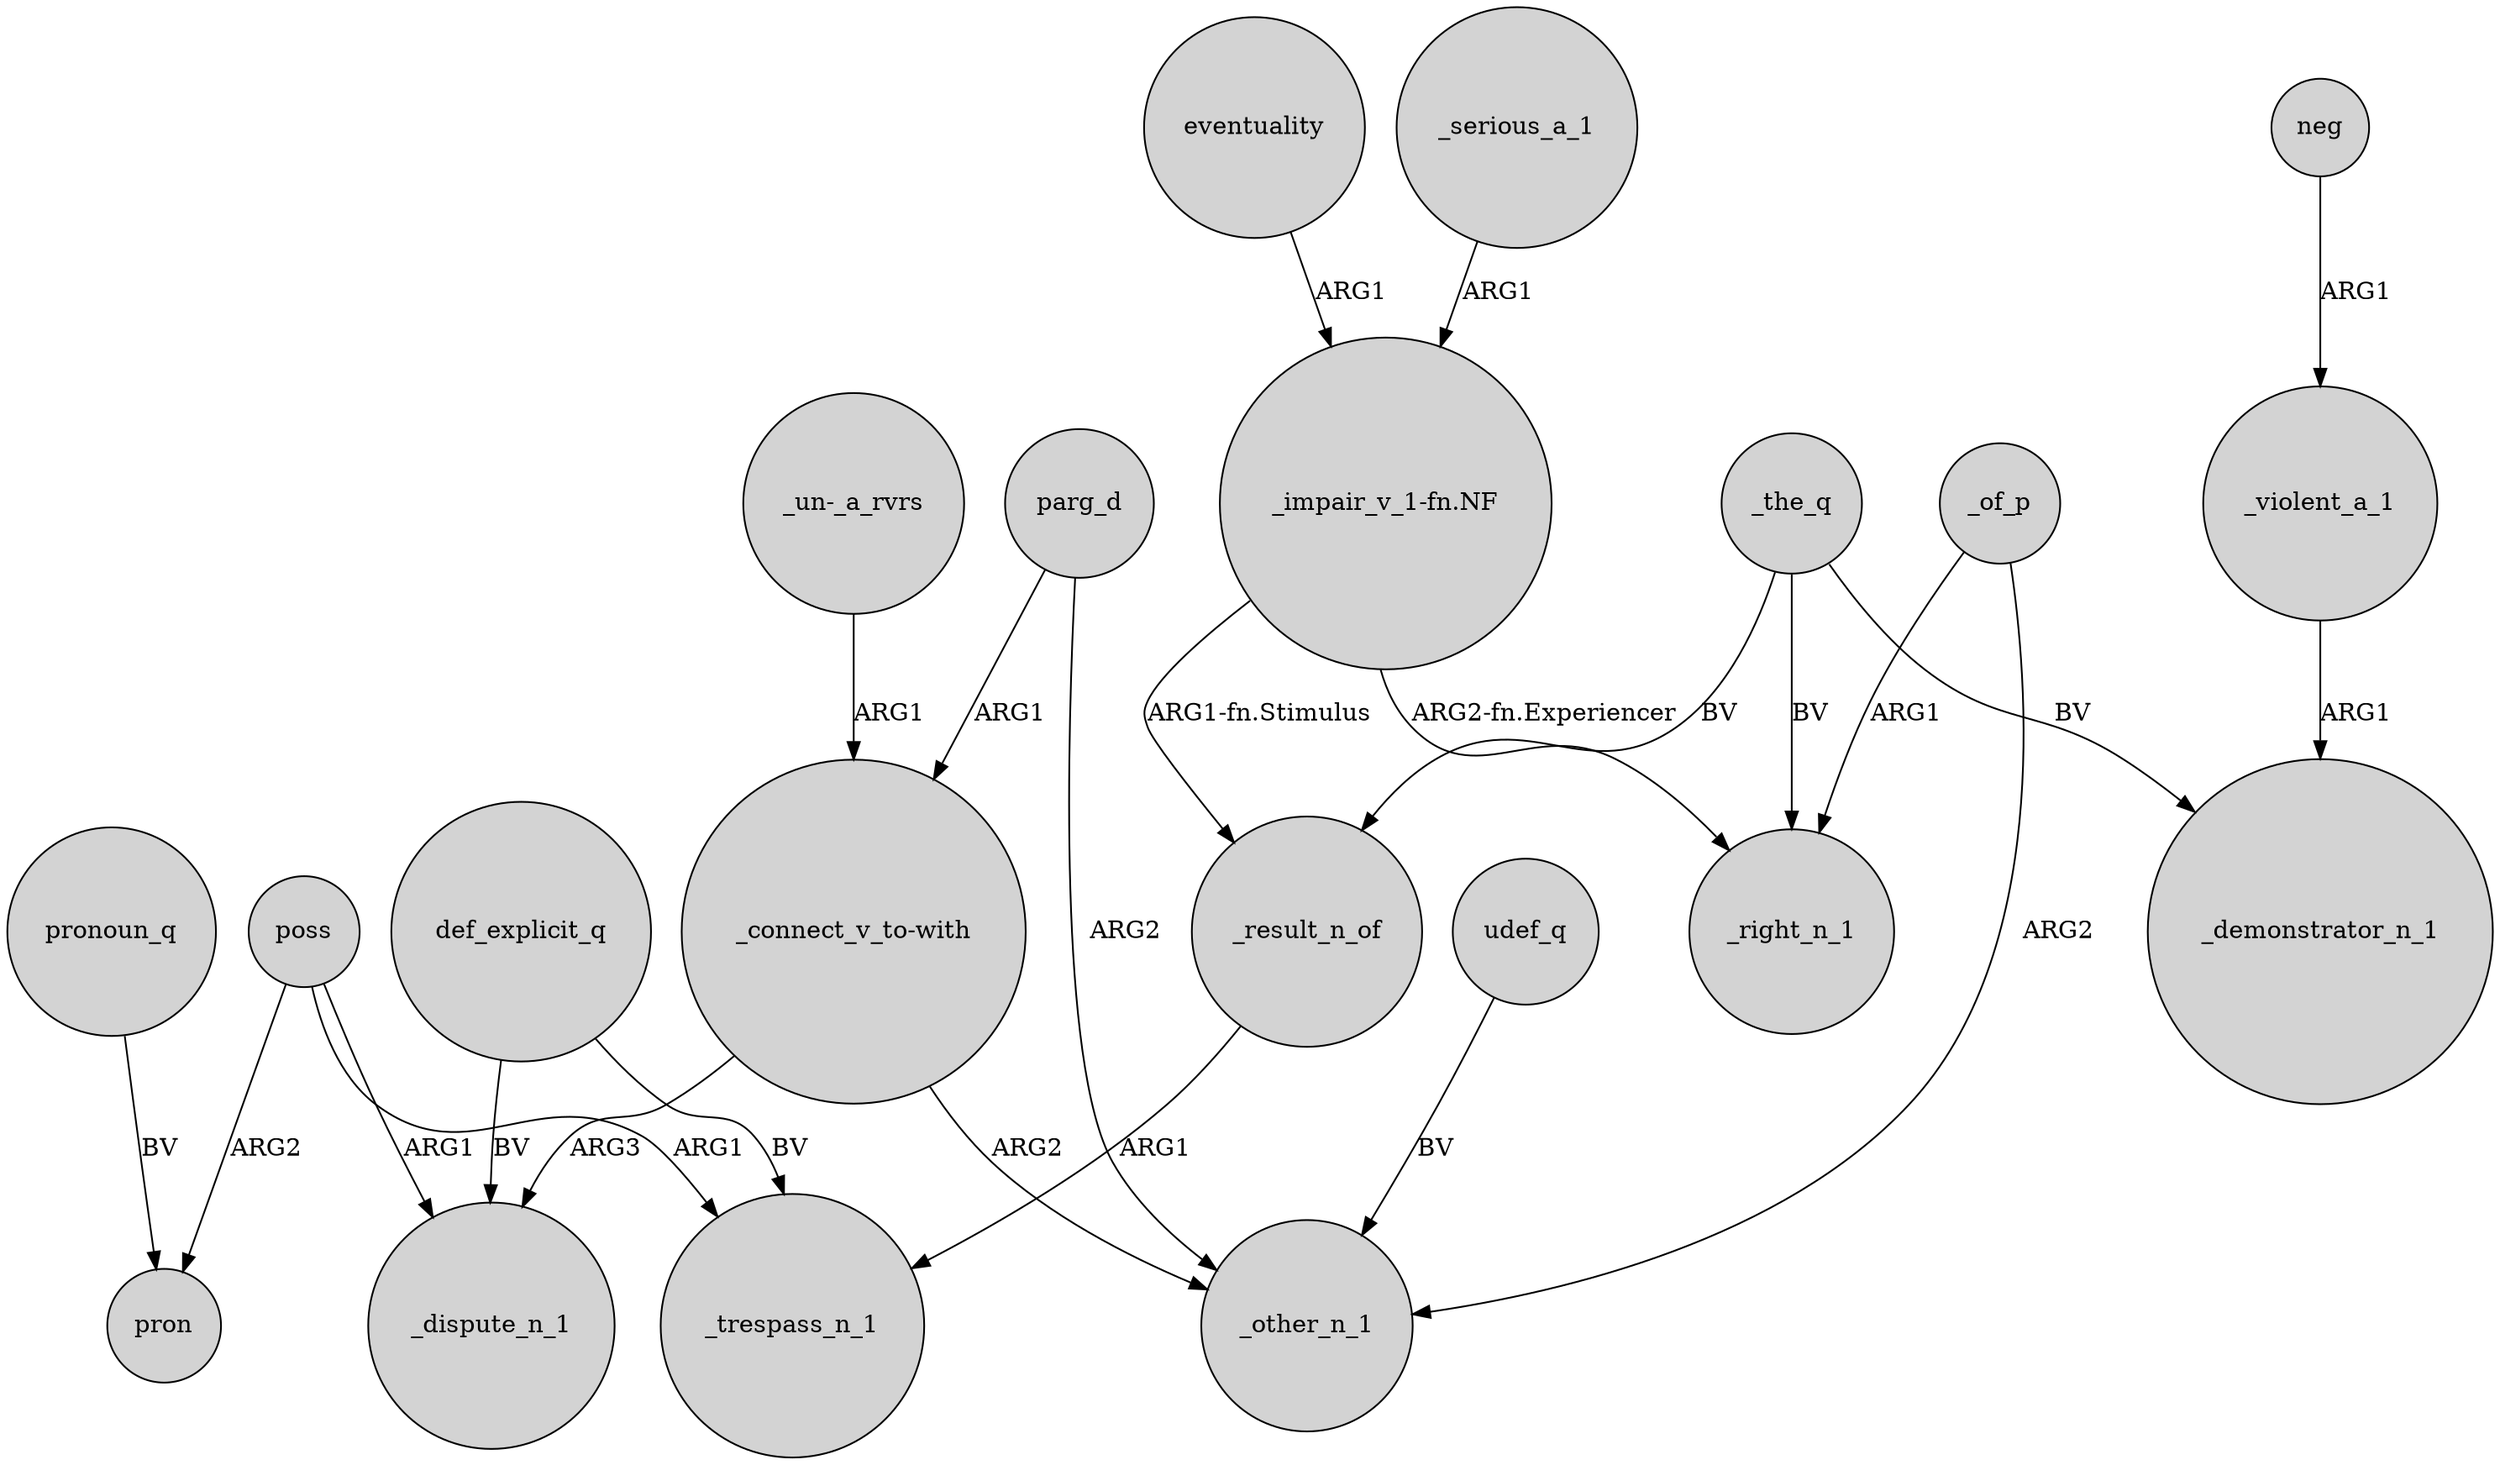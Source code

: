digraph {
	node [shape=circle style=filled]
	_serious_a_1 -> "_impair_v_1-fn.NF" [label=ARG1]
	parg_d -> _other_n_1 [label=ARG2]
	"_un-_a_rvrs" -> "_connect_v_to-with" [label=ARG1]
	poss -> pron [label=ARG2]
	neg -> _violent_a_1 [label=ARG1]
	parg_d -> "_connect_v_to-with" [label=ARG1]
	"_impair_v_1-fn.NF" -> _result_n_of [label="ARG1-fn.Stimulus"]
	_the_q -> _result_n_of [label=BV]
	poss -> _trespass_n_1 [label=ARG1]
	_result_n_of -> _trespass_n_1 [label=ARG1]
	udef_q -> _other_n_1 [label=BV]
	pronoun_q -> pron [label=BV]
	def_explicit_q -> _trespass_n_1 [label=BV]
	def_explicit_q -> _dispute_n_1 [label=BV]
	eventuality -> "_impair_v_1-fn.NF" [label=ARG1]
	_violent_a_1 -> _demonstrator_n_1 [label=ARG1]
	"_connect_v_to-with" -> _other_n_1 [label=ARG2]
	"_impair_v_1-fn.NF" -> _right_n_1 [label="ARG2-fn.Experiencer"]
	"_connect_v_to-with" -> _dispute_n_1 [label=ARG3]
	_the_q -> _demonstrator_n_1 [label=BV]
	_the_q -> _right_n_1 [label=BV]
	_of_p -> _right_n_1 [label=ARG1]
	_of_p -> _other_n_1 [label=ARG2]
	poss -> _dispute_n_1 [label=ARG1]
}
